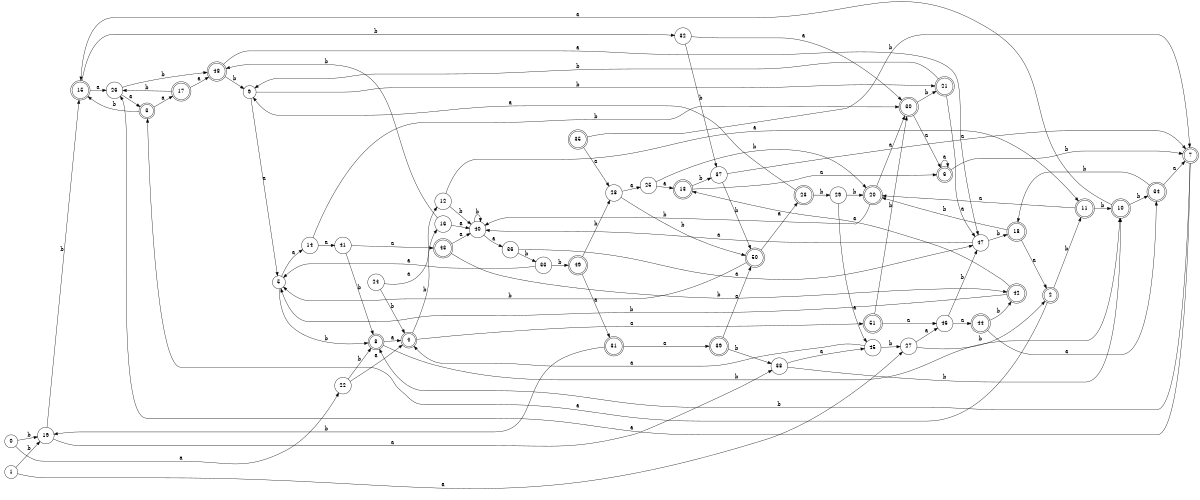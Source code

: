digraph n42_3 {
__start0 [label="" shape="none"];

rankdir=LR;
size="8,5";

s0 [style="filled", color="black", fillcolor="white" shape="circle", label="0"];
s1 [style="filled", color="black", fillcolor="white" shape="circle", label="1"];
s2 [style="rounded,filled", color="black", fillcolor="white" shape="doublecircle", label="2"];
s3 [style="rounded,filled", color="black", fillcolor="white" shape="doublecircle", label="3"];
s4 [style="rounded,filled", color="black", fillcolor="white" shape="doublecircle", label="4"];
s5 [style="filled", color="black", fillcolor="white" shape="circle", label="5"];
s6 [style="rounded,filled", color="black", fillcolor="white" shape="doublecircle", label="6"];
s7 [style="rounded,filled", color="black", fillcolor="white" shape="doublecircle", label="7"];
s8 [style="rounded,filled", color="black", fillcolor="white" shape="doublecircle", label="8"];
s9 [style="filled", color="black", fillcolor="white" shape="circle", label="9"];
s10 [style="rounded,filled", color="black", fillcolor="white" shape="doublecircle", label="10"];
s11 [style="rounded,filled", color="black", fillcolor="white" shape="doublecircle", label="11"];
s12 [style="filled", color="black", fillcolor="white" shape="circle", label="12"];
s13 [style="rounded,filled", color="black", fillcolor="white" shape="doublecircle", label="13"];
s14 [style="filled", color="black", fillcolor="white" shape="circle", label="14"];
s15 [style="rounded,filled", color="black", fillcolor="white" shape="doublecircle", label="15"];
s16 [style="filled", color="black", fillcolor="white" shape="circle", label="16"];
s17 [style="rounded,filled", color="black", fillcolor="white" shape="doublecircle", label="17"];
s18 [style="rounded,filled", color="black", fillcolor="white" shape="doublecircle", label="18"];
s19 [style="filled", color="black", fillcolor="white" shape="circle", label="19"];
s20 [style="rounded,filled", color="black", fillcolor="white" shape="doublecircle", label="20"];
s21 [style="rounded,filled", color="black", fillcolor="white" shape="doublecircle", label="21"];
s22 [style="filled", color="black", fillcolor="white" shape="circle", label="22"];
s23 [style="rounded,filled", color="black", fillcolor="white" shape="doublecircle", label="23"];
s24 [style="filled", color="black", fillcolor="white" shape="circle", label="24"];
s25 [style="filled", color="black", fillcolor="white" shape="circle", label="25"];
s26 [style="filled", color="black", fillcolor="white" shape="circle", label="26"];
s27 [style="filled", color="black", fillcolor="white" shape="circle", label="27"];
s28 [style="filled", color="black", fillcolor="white" shape="circle", label="28"];
s29 [style="filled", color="black", fillcolor="white" shape="circle", label="29"];
s30 [style="rounded,filled", color="black", fillcolor="white" shape="doublecircle", label="30"];
s31 [style="rounded,filled", color="black", fillcolor="white" shape="doublecircle", label="31"];
s32 [style="filled", color="black", fillcolor="white" shape="circle", label="32"];
s33 [style="filled", color="black", fillcolor="white" shape="circle", label="33"];
s34 [style="rounded,filled", color="black", fillcolor="white" shape="doublecircle", label="34"];
s35 [style="rounded,filled", color="black", fillcolor="white" shape="doublecircle", label="35"];
s36 [style="filled", color="black", fillcolor="white" shape="circle", label="36"];
s37 [style="filled", color="black", fillcolor="white" shape="circle", label="37"];
s38 [style="filled", color="black", fillcolor="white" shape="circle", label="38"];
s39 [style="rounded,filled", color="black", fillcolor="white" shape="doublecircle", label="39"];
s40 [style="filled", color="black", fillcolor="white" shape="circle", label="40"];
s41 [style="filled", color="black", fillcolor="white" shape="circle", label="41"];
s42 [style="rounded,filled", color="black", fillcolor="white" shape="doublecircle", label="42"];
s43 [style="rounded,filled", color="black", fillcolor="white" shape="doublecircle", label="43"];
s44 [style="rounded,filled", color="black", fillcolor="white" shape="doublecircle", label="44"];
s45 [style="filled", color="black", fillcolor="white" shape="circle", label="45"];
s46 [style="filled", color="black", fillcolor="white" shape="circle", label="46"];
s47 [style="filled", color="black", fillcolor="white" shape="circle", label="47"];
s48 [style="rounded,filled", color="black", fillcolor="white" shape="doublecircle", label="48"];
s49 [style="rounded,filled", color="black", fillcolor="white" shape="doublecircle", label="49"];
s50 [style="rounded,filled", color="black", fillcolor="white" shape="doublecircle", label="50"];
s51 [style="rounded,filled", color="black", fillcolor="white" shape="doublecircle", label="51"];
s0 -> s22 [label="a"];
s0 -> s19 [label="b"];
s1 -> s27 [label="a"];
s1 -> s19 [label="b"];
s2 -> s3 [label="a"];
s2 -> s11 [label="b"];
s3 -> s17 [label="a"];
s3 -> s15 [label="b"];
s4 -> s51 [label="a"];
s4 -> s16 [label="b"];
s5 -> s14 [label="a"];
s5 -> s8 [label="b"];
s6 -> s6 [label="a"];
s6 -> s7 [label="b"];
s7 -> s26 [label="a"];
s7 -> s8 [label="b"];
s8 -> s4 [label="a"];
s8 -> s10 [label="b"];
s9 -> s5 [label="a"];
s9 -> s21 [label="b"];
s10 -> s15 [label="a"];
s10 -> s34 [label="b"];
s11 -> s20 [label="a"];
s11 -> s10 [label="b"];
s12 -> s11 [label="a"];
s12 -> s40 [label="b"];
s13 -> s6 [label="a"];
s13 -> s37 [label="b"];
s14 -> s41 [label="a"];
s14 -> s30 [label="b"];
s15 -> s26 [label="a"];
s15 -> s32 [label="b"];
s16 -> s40 [label="a"];
s16 -> s48 [label="b"];
s17 -> s48 [label="a"];
s17 -> s26 [label="b"];
s18 -> s2 [label="a"];
s18 -> s20 [label="b"];
s19 -> s38 [label="a"];
s19 -> s15 [label="b"];
s20 -> s30 [label="a"];
s20 -> s40 [label="b"];
s21 -> s47 [label="a"];
s21 -> s9 [label="b"];
s22 -> s4 [label="a"];
s22 -> s8 [label="b"];
s23 -> s9 [label="a"];
s23 -> s29 [label="b"];
s24 -> s12 [label="a"];
s24 -> s4 [label="b"];
s25 -> s13 [label="a"];
s25 -> s20 [label="b"];
s26 -> s3 [label="a"];
s26 -> s48 [label="b"];
s27 -> s46 [label="a"];
s27 -> s2 [label="b"];
s28 -> s25 [label="a"];
s28 -> s50 [label="b"];
s29 -> s45 [label="a"];
s29 -> s20 [label="b"];
s30 -> s6 [label="a"];
s30 -> s21 [label="b"];
s31 -> s39 [label="a"];
s31 -> s19 [label="b"];
s32 -> s30 [label="a"];
s32 -> s37 [label="b"];
s33 -> s5 [label="a"];
s33 -> s49 [label="b"];
s34 -> s7 [label="a"];
s34 -> s18 [label="b"];
s35 -> s28 [label="a"];
s35 -> s7 [label="b"];
s36 -> s47 [label="a"];
s36 -> s33 [label="b"];
s37 -> s7 [label="a"];
s37 -> s50 [label="b"];
s38 -> s45 [label="a"];
s38 -> s10 [label="b"];
s39 -> s50 [label="a"];
s39 -> s38 [label="b"];
s40 -> s36 [label="a"];
s40 -> s40 [label="b"];
s41 -> s43 [label="a"];
s41 -> s8 [label="b"];
s42 -> s13 [label="a"];
s42 -> s5 [label="b"];
s43 -> s40 [label="a"];
s43 -> s42 [label="b"];
s44 -> s34 [label="a"];
s44 -> s42 [label="b"];
s45 -> s4 [label="a"];
s45 -> s27 [label="b"];
s46 -> s44 [label="a"];
s46 -> s47 [label="b"];
s47 -> s40 [label="a"];
s47 -> s18 [label="b"];
s48 -> s47 [label="a"];
s48 -> s9 [label="b"];
s49 -> s31 [label="a"];
s49 -> s28 [label="b"];
s50 -> s23 [label="a"];
s50 -> s5 [label="b"];
s51 -> s46 [label="a"];
s51 -> s30 [label="b"];

}